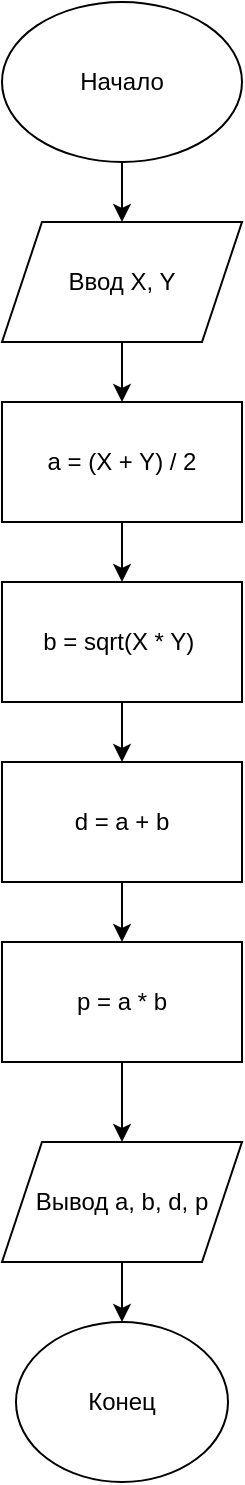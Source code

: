 <mxfile version="24.8.6">
  <diagram name="Страница — 1" id="tweM4P7HohjRkA1XxyDg">
    <mxGraphModel dx="1674" dy="805" grid="1" gridSize="10" guides="1" tooltips="1" connect="1" arrows="1" fold="1" page="1" pageScale="1" pageWidth="827" pageHeight="1169" math="0" shadow="0">
      <root>
        <mxCell id="0" />
        <mxCell id="1" parent="0" />
        <mxCell id="ltEC93IBPMsRmzGUZHMI-3" value="" style="edgeStyle=orthogonalEdgeStyle;rounded=0;orthogonalLoop=1;jettySize=auto;html=1;" parent="1" source="ltEC93IBPMsRmzGUZHMI-1" target="ltEC93IBPMsRmzGUZHMI-2" edge="1">
          <mxGeometry relative="1" as="geometry" />
        </mxCell>
        <mxCell id="ltEC93IBPMsRmzGUZHMI-1" value="Начало" style="ellipse;whiteSpace=wrap;html=1;" parent="1" vertex="1">
          <mxGeometry x="354" y="30" width="120" height="80" as="geometry" />
        </mxCell>
        <mxCell id="ltEC93IBPMsRmzGUZHMI-5" value="" style="edgeStyle=orthogonalEdgeStyle;rounded=0;orthogonalLoop=1;jettySize=auto;html=1;" parent="1" source="ltEC93IBPMsRmzGUZHMI-2" target="ltEC93IBPMsRmzGUZHMI-4" edge="1">
          <mxGeometry relative="1" as="geometry" />
        </mxCell>
        <mxCell id="ltEC93IBPMsRmzGUZHMI-2" value="Ввод X, Y" style="shape=parallelogram;perimeter=parallelogramPerimeter;whiteSpace=wrap;html=1;fixedSize=1;" parent="1" vertex="1">
          <mxGeometry x="354" y="140" width="120" height="60" as="geometry" />
        </mxCell>
        <mxCell id="ltEC93IBPMsRmzGUZHMI-7" value="" style="edgeStyle=orthogonalEdgeStyle;rounded=0;orthogonalLoop=1;jettySize=auto;html=1;" parent="1" source="ltEC93IBPMsRmzGUZHMI-4" target="ltEC93IBPMsRmzGUZHMI-6" edge="1">
          <mxGeometry relative="1" as="geometry" />
        </mxCell>
        <mxCell id="ltEC93IBPMsRmzGUZHMI-4" value="a = (X + Y) / 2" style="whiteSpace=wrap;html=1;" parent="1" vertex="1">
          <mxGeometry x="354" y="230" width="120" height="60" as="geometry" />
        </mxCell>
        <mxCell id="ltEC93IBPMsRmzGUZHMI-9" value="" style="edgeStyle=orthogonalEdgeStyle;rounded=0;orthogonalLoop=1;jettySize=auto;html=1;" parent="1" source="ltEC93IBPMsRmzGUZHMI-6" target="ltEC93IBPMsRmzGUZHMI-8" edge="1">
          <mxGeometry relative="1" as="geometry" />
        </mxCell>
        <mxCell id="ltEC93IBPMsRmzGUZHMI-6" value="b = sqrt(X * Y)&amp;nbsp;" style="whiteSpace=wrap;html=1;" parent="1" vertex="1">
          <mxGeometry x="354" y="320" width="120" height="60" as="geometry" />
        </mxCell>
        <mxCell id="v13EXfuH63AWgyloTtDn-5" value="" style="edgeStyle=orthogonalEdgeStyle;rounded=0;orthogonalLoop=1;jettySize=auto;html=1;" edge="1" parent="1" source="ltEC93IBPMsRmzGUZHMI-8" target="v13EXfuH63AWgyloTtDn-4">
          <mxGeometry relative="1" as="geometry" />
        </mxCell>
        <mxCell id="ltEC93IBPMsRmzGUZHMI-8" value="d = a + b" style="whiteSpace=wrap;html=1;" parent="1" vertex="1">
          <mxGeometry x="354" y="410" width="120" height="60" as="geometry" />
        </mxCell>
        <mxCell id="ltEC93IBPMsRmzGUZHMI-13" value="" style="edgeStyle=orthogonalEdgeStyle;rounded=0;orthogonalLoop=1;jettySize=auto;html=1;" parent="1" source="ltEC93IBPMsRmzGUZHMI-10" target="ltEC93IBPMsRmzGUZHMI-12" edge="1">
          <mxGeometry relative="1" as="geometry" />
        </mxCell>
        <mxCell id="ltEC93IBPMsRmzGUZHMI-10" value="Вывод a, b, d, p" style="shape=parallelogram;perimeter=parallelogramPerimeter;whiteSpace=wrap;html=1;fixedSize=1;" parent="1" vertex="1">
          <mxGeometry x="354" y="600" width="120" height="60" as="geometry" />
        </mxCell>
        <mxCell id="ltEC93IBPMsRmzGUZHMI-12" value="Конец" style="ellipse;whiteSpace=wrap;html=1;" parent="1" vertex="1">
          <mxGeometry x="361" y="690" width="106" height="80" as="geometry" />
        </mxCell>
        <mxCell id="v13EXfuH63AWgyloTtDn-6" value="" style="edgeStyle=orthogonalEdgeStyle;rounded=0;orthogonalLoop=1;jettySize=auto;html=1;" edge="1" parent="1" source="v13EXfuH63AWgyloTtDn-4" target="ltEC93IBPMsRmzGUZHMI-10">
          <mxGeometry relative="1" as="geometry" />
        </mxCell>
        <mxCell id="v13EXfuH63AWgyloTtDn-4" value="p = a * b" style="rounded=0;whiteSpace=wrap;html=1;" vertex="1" parent="1">
          <mxGeometry x="354" y="500" width="120" height="60" as="geometry" />
        </mxCell>
      </root>
    </mxGraphModel>
  </diagram>
</mxfile>
